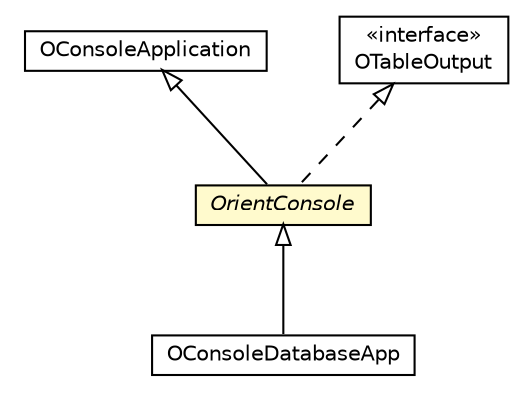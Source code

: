 #!/usr/local/bin/dot
#
# Class diagram 
# Generated by UMLGraph version R5_6-24-gf6e263 (http://www.umlgraph.org/)
#

digraph G {
	edge [fontname="Helvetica",fontsize=10,labelfontname="Helvetica",labelfontsize=10];
	node [fontname="Helvetica",fontsize=10,shape=plaintext];
	nodesep=0.25;
	ranksep=0.5;
	// com.orientechnologies.common.console.OConsoleApplication
	c4428208 [label=<<table title="com.orientechnologies.common.console.OConsoleApplication" border="0" cellborder="1" cellspacing="0" cellpadding="2" port="p" href="../../common/console/OConsoleApplication.html">
		<tr><td><table border="0" cellspacing="0" cellpadding="1">
<tr><td align="center" balign="center"> OConsoleApplication </td></tr>
		</table></td></tr>
		</table>>, URL="../../common/console/OConsoleApplication.html", fontname="Helvetica", fontcolor="black", fontsize=10.0];
	// com.orientechnologies.orient.console.OConsoleDatabaseApp
	c4429623 [label=<<table title="com.orientechnologies.orient.console.OConsoleDatabaseApp" border="0" cellborder="1" cellspacing="0" cellpadding="2" port="p" href="./OConsoleDatabaseApp.html">
		<tr><td><table border="0" cellspacing="0" cellpadding="1">
<tr><td align="center" balign="center"> OConsoleDatabaseApp </td></tr>
		</table></td></tr>
		</table>>, URL="./OConsoleDatabaseApp.html", fontname="Helvetica", fontcolor="black", fontsize=10.0];
	// com.orientechnologies.orient.console.OTableFormatter.OTableOutput
	c4429626 [label=<<table title="com.orientechnologies.orient.console.OTableFormatter.OTableOutput" border="0" cellborder="1" cellspacing="0" cellpadding="2" port="p" href="./OTableFormatter.OTableOutput.html">
		<tr><td><table border="0" cellspacing="0" cellpadding="1">
<tr><td align="center" balign="center"> &#171;interface&#187; </td></tr>
<tr><td align="center" balign="center"> OTableOutput </td></tr>
		</table></td></tr>
		</table>>, URL="./OTableFormatter.OTableOutput.html", fontname="Helvetica", fontcolor="black", fontsize=10.0];
	// com.orientechnologies.orient.console.OrientConsole
	c4429627 [label=<<table title="com.orientechnologies.orient.console.OrientConsole" border="0" cellborder="1" cellspacing="0" cellpadding="2" port="p" bgcolor="lemonChiffon" href="./OrientConsole.html">
		<tr><td><table border="0" cellspacing="0" cellpadding="1">
<tr><td align="center" balign="center"><font face="Helvetica-Oblique"> OrientConsole </font></td></tr>
		</table></td></tr>
		</table>>, URL="./OrientConsole.html", fontname="Helvetica", fontcolor="black", fontsize=10.0];
	//com.orientechnologies.orient.console.OConsoleDatabaseApp extends com.orientechnologies.orient.console.OrientConsole
	c4429627:p -> c4429623:p [dir=back,arrowtail=empty];
	//com.orientechnologies.orient.console.OrientConsole extends com.orientechnologies.common.console.OConsoleApplication
	c4428208:p -> c4429627:p [dir=back,arrowtail=empty];
	//com.orientechnologies.orient.console.OrientConsole implements com.orientechnologies.orient.console.OTableFormatter.OTableOutput
	c4429626:p -> c4429627:p [dir=back,arrowtail=empty,style=dashed];
}


